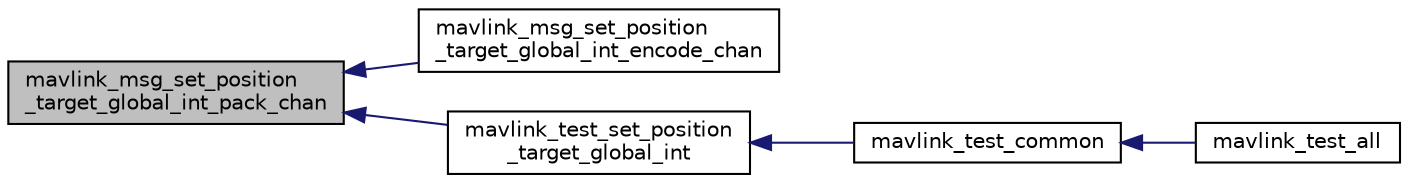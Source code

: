 digraph "mavlink_msg_set_position_target_global_int_pack_chan"
{
 // INTERACTIVE_SVG=YES
  edge [fontname="Helvetica",fontsize="10",labelfontname="Helvetica",labelfontsize="10"];
  node [fontname="Helvetica",fontsize="10",shape=record];
  rankdir="LR";
  Node1 [label="mavlink_msg_set_position\l_target_global_int_pack_chan",height=0.2,width=0.4,color="black", fillcolor="grey75", style="filled", fontcolor="black"];
  Node1 -> Node2 [dir="back",color="midnightblue",fontsize="10",style="solid",fontname="Helvetica"];
  Node2 [label="mavlink_msg_set_position\l_target_global_int_encode_chan",height=0.2,width=0.4,color="black", fillcolor="white", style="filled",URL="$mavlink__msg__set__position__target__global__int_8h.html#aba054c0fa532abee228630fda188accf",tooltip="Encode a set_position_target_global_int struct on a channel. "];
  Node1 -> Node3 [dir="back",color="midnightblue",fontsize="10",style="solid",fontname="Helvetica"];
  Node3 [label="mavlink_test_set_position\l_target_global_int",height=0.2,width=0.4,color="black", fillcolor="white", style="filled",URL="$common_2testsuite_8h.html#aa76ba07ce729ea25a88f7204b5358e83"];
  Node3 -> Node4 [dir="back",color="midnightblue",fontsize="10",style="solid",fontname="Helvetica"];
  Node4 [label="mavlink_test_common",height=0.2,width=0.4,color="black", fillcolor="white", style="filled",URL="$common_2testsuite_8h.html#af349432601ac003d2c80a69c100c70a4"];
  Node4 -> Node5 [dir="back",color="midnightblue",fontsize="10",style="solid",fontname="Helvetica"];
  Node5 [label="mavlink_test_all",height=0.2,width=0.4,color="black", fillcolor="white", style="filled",URL="$common_2testsuite_8h.html#a4cc77b6c343679298da5d3c2b4e48759"];
}
